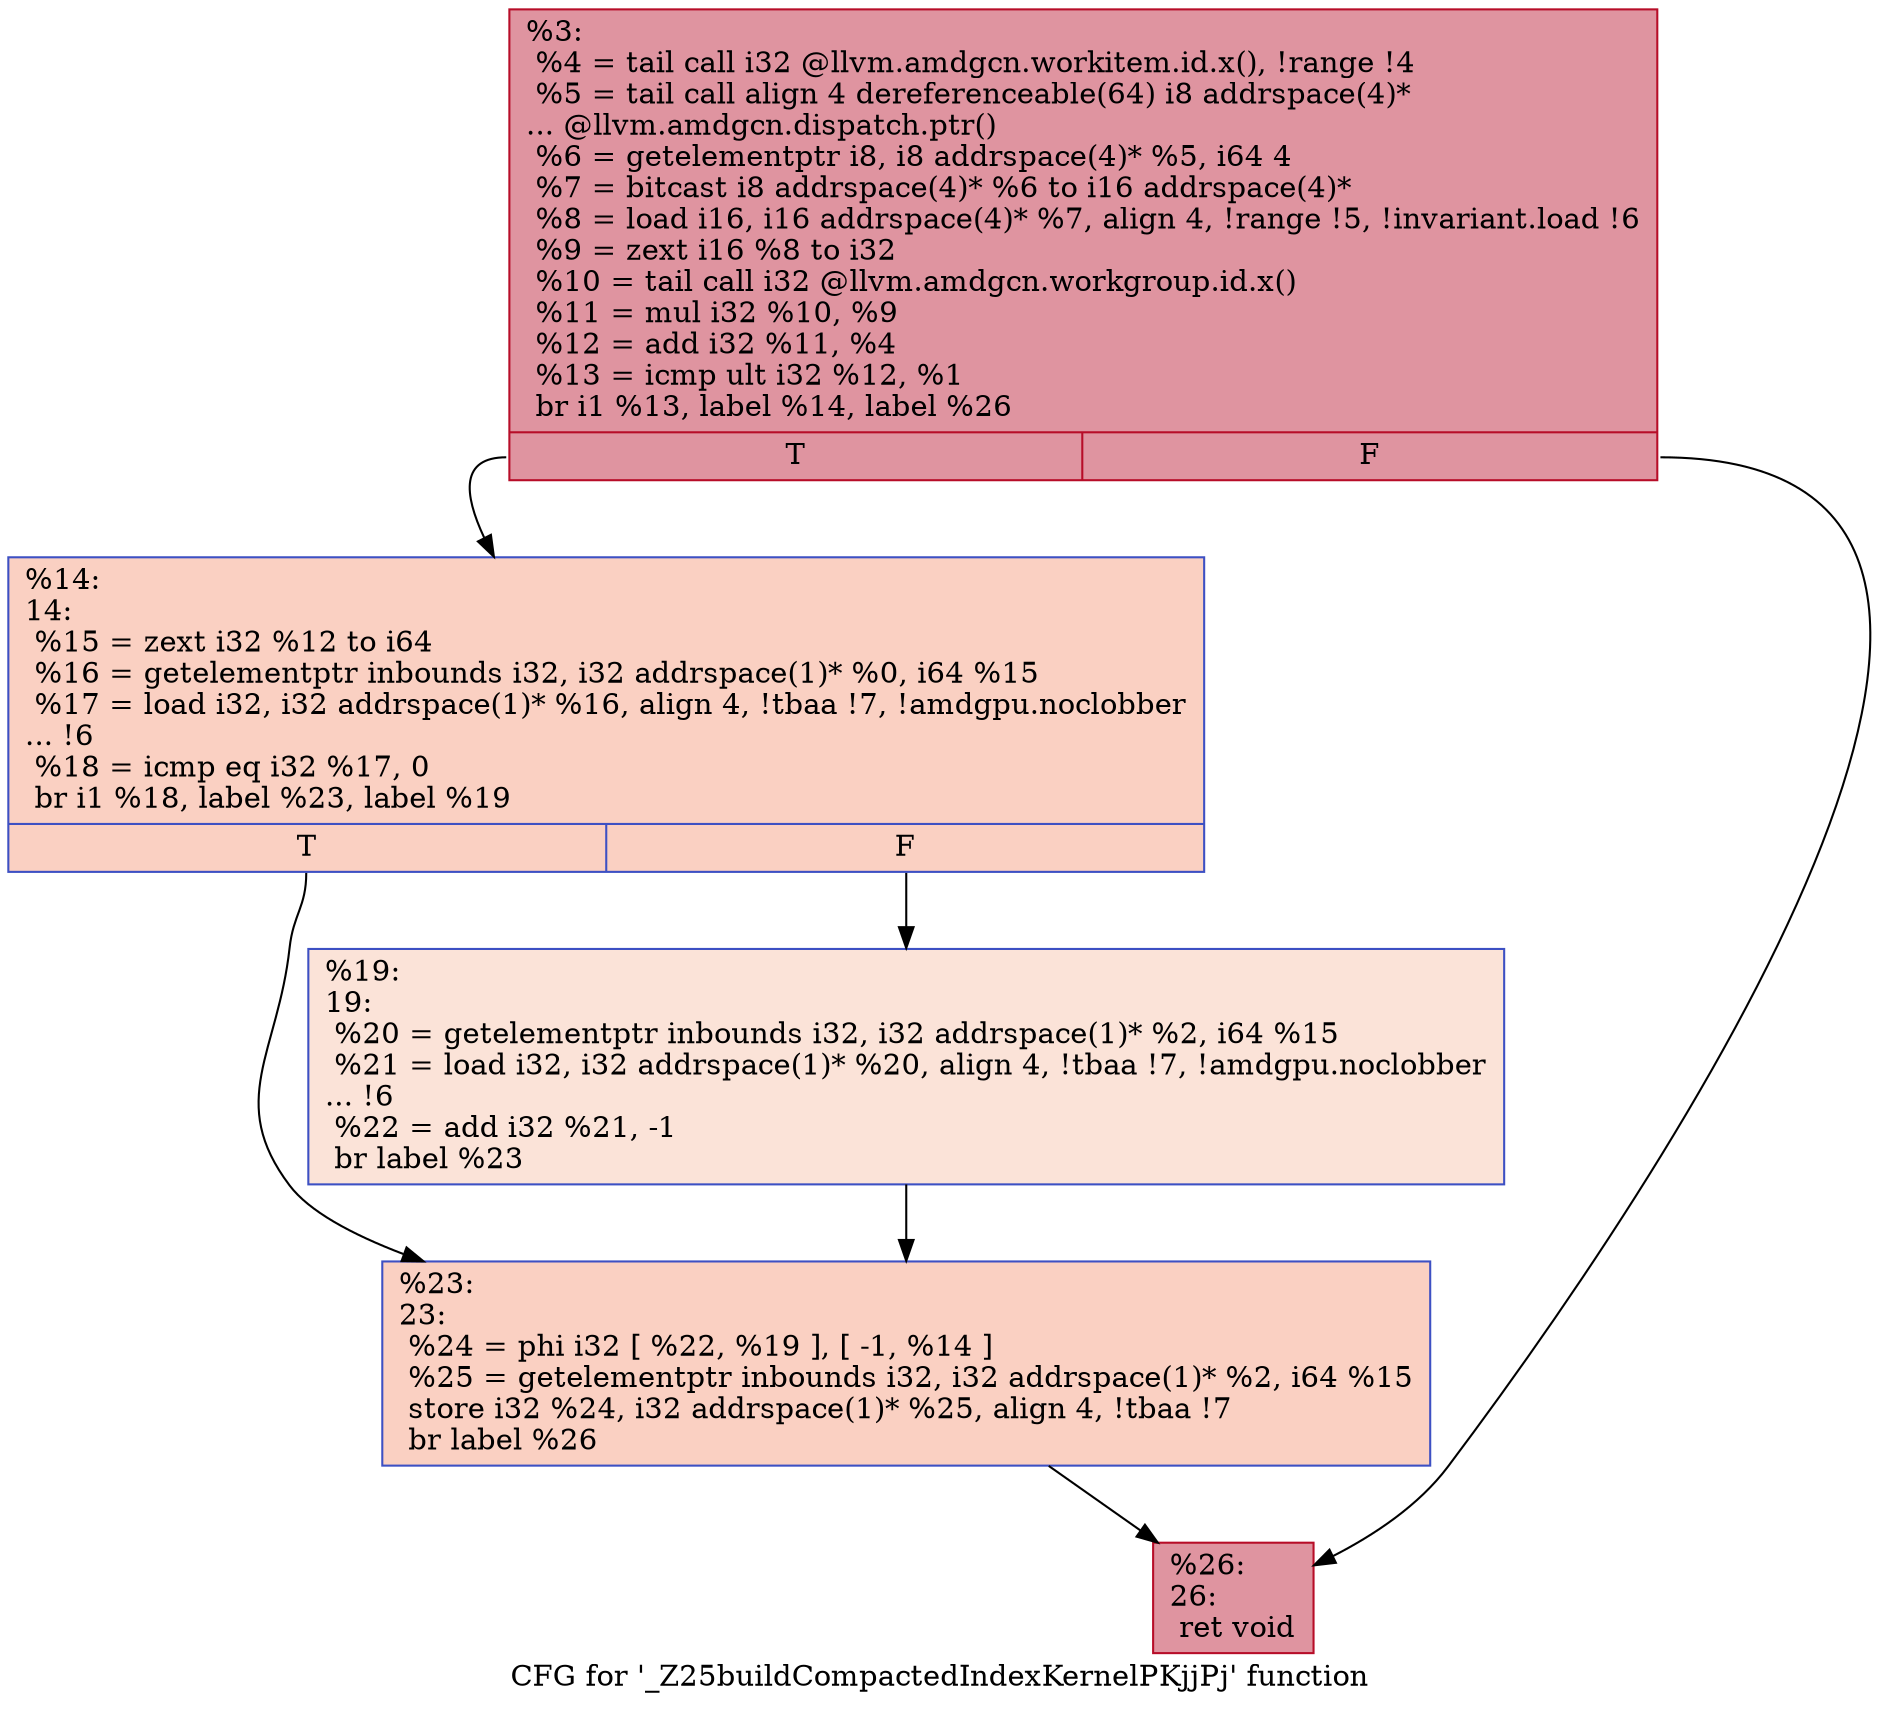 digraph "CFG for '_Z25buildCompactedIndexKernelPKjjPj' function" {
	label="CFG for '_Z25buildCompactedIndexKernelPKjjPj' function";

	Node0x586c160 [shape=record,color="#b70d28ff", style=filled, fillcolor="#b70d2870",label="{%3:\l  %4 = tail call i32 @llvm.amdgcn.workitem.id.x(), !range !4\l  %5 = tail call align 4 dereferenceable(64) i8 addrspace(4)*\l... @llvm.amdgcn.dispatch.ptr()\l  %6 = getelementptr i8, i8 addrspace(4)* %5, i64 4\l  %7 = bitcast i8 addrspace(4)* %6 to i16 addrspace(4)*\l  %8 = load i16, i16 addrspace(4)* %7, align 4, !range !5, !invariant.load !6\l  %9 = zext i16 %8 to i32\l  %10 = tail call i32 @llvm.amdgcn.workgroup.id.x()\l  %11 = mul i32 %10, %9\l  %12 = add i32 %11, %4\l  %13 = icmp ult i32 %12, %1\l  br i1 %13, label %14, label %26\l|{<s0>T|<s1>F}}"];
	Node0x586c160:s0 -> Node0x586e070;
	Node0x586c160:s1 -> Node0x586e100;
	Node0x586e070 [shape=record,color="#3d50c3ff", style=filled, fillcolor="#f3947570",label="{%14:\l14:                                               \l  %15 = zext i32 %12 to i64\l  %16 = getelementptr inbounds i32, i32 addrspace(1)* %0, i64 %15\l  %17 = load i32, i32 addrspace(1)* %16, align 4, !tbaa !7, !amdgpu.noclobber\l... !6\l  %18 = icmp eq i32 %17, 0\l  br i1 %18, label %23, label %19\l|{<s0>T|<s1>F}}"];
	Node0x586e070:s0 -> Node0x586ecb0;
	Node0x586e070:s1 -> Node0x586ed40;
	Node0x586ed40 [shape=record,color="#3d50c3ff", style=filled, fillcolor="#f6bfa670",label="{%19:\l19:                                               \l  %20 = getelementptr inbounds i32, i32 addrspace(1)* %2, i64 %15\l  %21 = load i32, i32 addrspace(1)* %20, align 4, !tbaa !7, !amdgpu.noclobber\l... !6\l  %22 = add i32 %21, -1\l  br label %23\l}"];
	Node0x586ed40 -> Node0x586ecb0;
	Node0x586ecb0 [shape=record,color="#3d50c3ff", style=filled, fillcolor="#f3947570",label="{%23:\l23:                                               \l  %24 = phi i32 [ %22, %19 ], [ -1, %14 ]\l  %25 = getelementptr inbounds i32, i32 addrspace(1)* %2, i64 %15\l  store i32 %24, i32 addrspace(1)* %25, align 4, !tbaa !7\l  br label %26\l}"];
	Node0x586ecb0 -> Node0x586e100;
	Node0x586e100 [shape=record,color="#b70d28ff", style=filled, fillcolor="#b70d2870",label="{%26:\l26:                                               \l  ret void\l}"];
}
